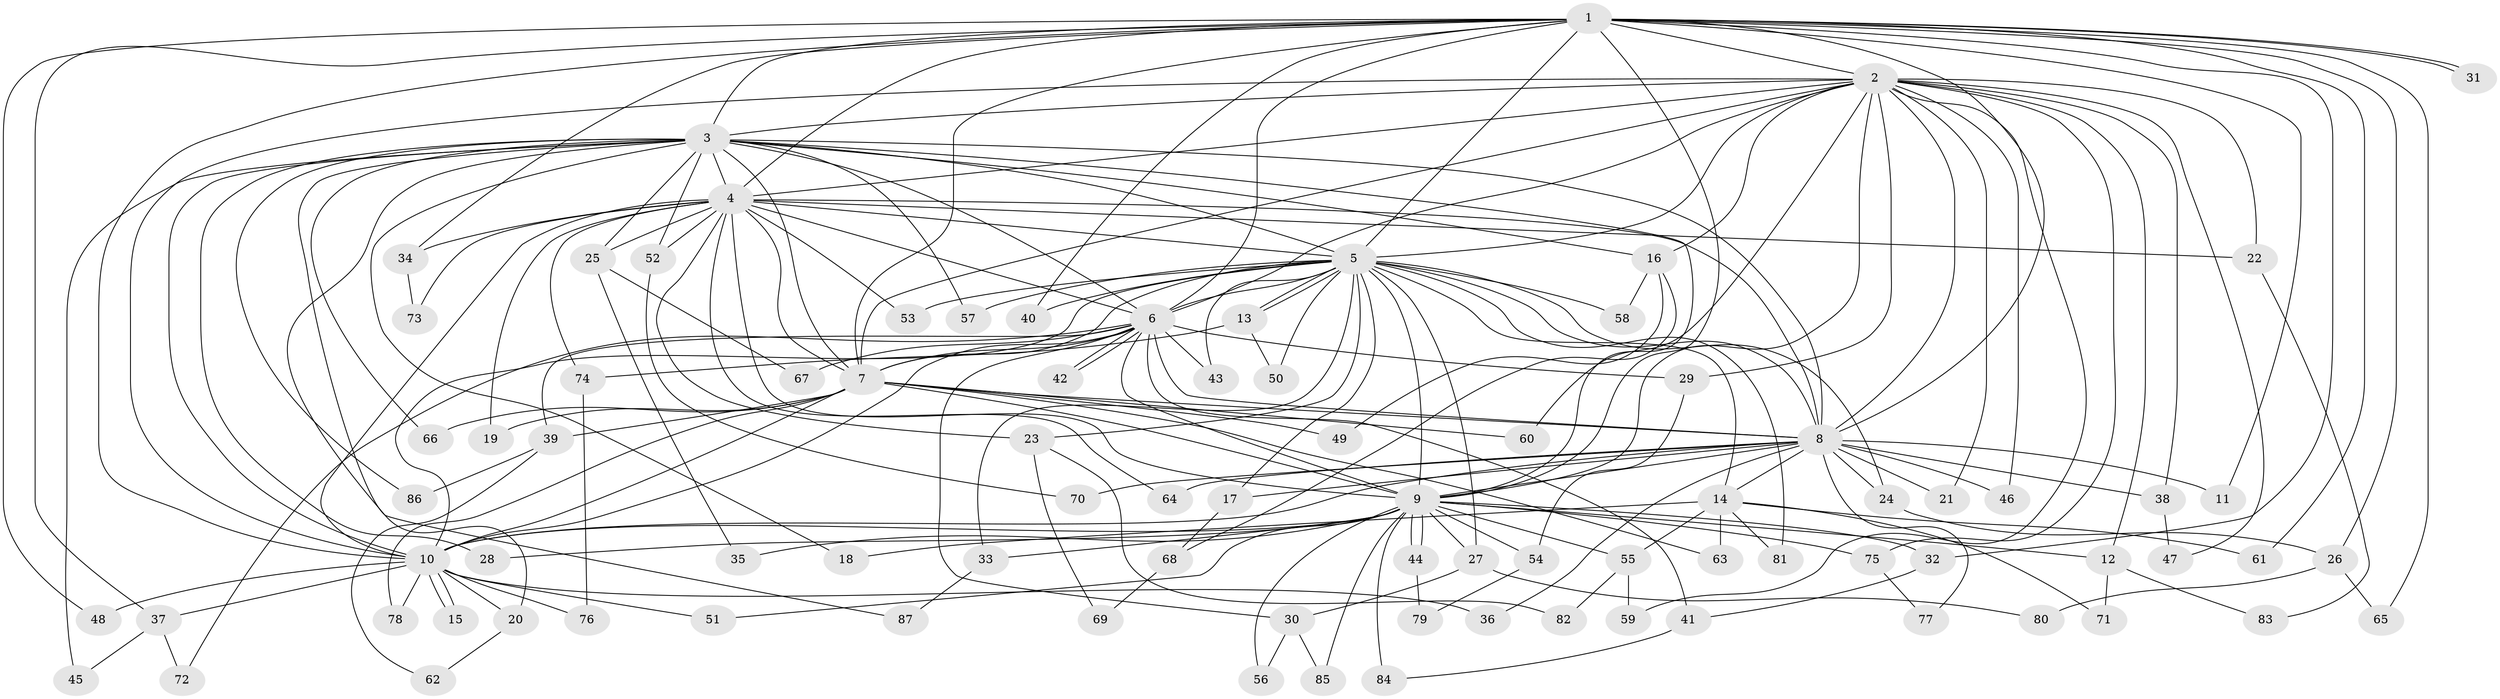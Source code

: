 // coarse degree distribution, {19: 0.014705882352941176, 20: 0.014705882352941176, 21: 0.014705882352941176, 14: 0.014705882352941176, 25: 0.014705882352941176, 17: 0.058823529411764705, 24: 0.014705882352941176, 2: 0.5441176470588235, 4: 0.08823529411764706, 6: 0.029411764705882353, 3: 0.17647058823529413, 1: 0.014705882352941176}
// Generated by graph-tools (version 1.1) at 2025/41/03/06/25 10:41:34]
// undirected, 87 vertices, 199 edges
graph export_dot {
graph [start="1"]
  node [color=gray90,style=filled];
  1;
  2;
  3;
  4;
  5;
  6;
  7;
  8;
  9;
  10;
  11;
  12;
  13;
  14;
  15;
  16;
  17;
  18;
  19;
  20;
  21;
  22;
  23;
  24;
  25;
  26;
  27;
  28;
  29;
  30;
  31;
  32;
  33;
  34;
  35;
  36;
  37;
  38;
  39;
  40;
  41;
  42;
  43;
  44;
  45;
  46;
  47;
  48;
  49;
  50;
  51;
  52;
  53;
  54;
  55;
  56;
  57;
  58;
  59;
  60;
  61;
  62;
  63;
  64;
  65;
  66;
  67;
  68;
  69;
  70;
  71;
  72;
  73;
  74;
  75;
  76;
  77;
  78;
  79;
  80;
  81;
  82;
  83;
  84;
  85;
  86;
  87;
  1 -- 2;
  1 -- 3;
  1 -- 4;
  1 -- 5;
  1 -- 6;
  1 -- 7;
  1 -- 8;
  1 -- 9;
  1 -- 10;
  1 -- 11;
  1 -- 26;
  1 -- 31;
  1 -- 31;
  1 -- 32;
  1 -- 34;
  1 -- 37;
  1 -- 40;
  1 -- 48;
  1 -- 61;
  1 -- 65;
  2 -- 3;
  2 -- 4;
  2 -- 5;
  2 -- 6;
  2 -- 7;
  2 -- 8;
  2 -- 9;
  2 -- 10;
  2 -- 12;
  2 -- 16;
  2 -- 21;
  2 -- 22;
  2 -- 29;
  2 -- 38;
  2 -- 46;
  2 -- 47;
  2 -- 59;
  2 -- 60;
  2 -- 75;
  3 -- 4;
  3 -- 5;
  3 -- 6;
  3 -- 7;
  3 -- 8;
  3 -- 9;
  3 -- 10;
  3 -- 16;
  3 -- 18;
  3 -- 20;
  3 -- 25;
  3 -- 28;
  3 -- 45;
  3 -- 52;
  3 -- 57;
  3 -- 66;
  3 -- 86;
  3 -- 87;
  4 -- 5;
  4 -- 6;
  4 -- 7;
  4 -- 8;
  4 -- 9;
  4 -- 10;
  4 -- 19;
  4 -- 22;
  4 -- 23;
  4 -- 25;
  4 -- 34;
  4 -- 52;
  4 -- 53;
  4 -- 64;
  4 -- 73;
  4 -- 74;
  5 -- 6;
  5 -- 7;
  5 -- 8;
  5 -- 9;
  5 -- 10;
  5 -- 13;
  5 -- 13;
  5 -- 14;
  5 -- 17;
  5 -- 23;
  5 -- 24;
  5 -- 27;
  5 -- 33;
  5 -- 40;
  5 -- 43;
  5 -- 50;
  5 -- 53;
  5 -- 57;
  5 -- 58;
  5 -- 81;
  6 -- 7;
  6 -- 8;
  6 -- 9;
  6 -- 10;
  6 -- 29;
  6 -- 30;
  6 -- 39;
  6 -- 41;
  6 -- 42;
  6 -- 42;
  6 -- 43;
  6 -- 67;
  6 -- 72;
  7 -- 8;
  7 -- 9;
  7 -- 10;
  7 -- 19;
  7 -- 39;
  7 -- 49;
  7 -- 60;
  7 -- 63;
  7 -- 66;
  7 -- 78;
  8 -- 9;
  8 -- 10;
  8 -- 11;
  8 -- 14;
  8 -- 17;
  8 -- 21;
  8 -- 24;
  8 -- 36;
  8 -- 38;
  8 -- 46;
  8 -- 64;
  8 -- 70;
  8 -- 77;
  9 -- 10;
  9 -- 12;
  9 -- 27;
  9 -- 28;
  9 -- 32;
  9 -- 33;
  9 -- 35;
  9 -- 44;
  9 -- 44;
  9 -- 51;
  9 -- 54;
  9 -- 55;
  9 -- 56;
  9 -- 75;
  9 -- 84;
  9 -- 85;
  10 -- 15;
  10 -- 15;
  10 -- 20;
  10 -- 36;
  10 -- 37;
  10 -- 48;
  10 -- 51;
  10 -- 76;
  10 -- 78;
  12 -- 71;
  12 -- 83;
  13 -- 50;
  13 -- 74;
  14 -- 18;
  14 -- 55;
  14 -- 61;
  14 -- 63;
  14 -- 71;
  14 -- 81;
  16 -- 49;
  16 -- 58;
  16 -- 68;
  17 -- 68;
  20 -- 62;
  22 -- 83;
  23 -- 69;
  23 -- 82;
  24 -- 26;
  25 -- 35;
  25 -- 67;
  26 -- 65;
  26 -- 80;
  27 -- 30;
  27 -- 80;
  29 -- 54;
  30 -- 56;
  30 -- 85;
  32 -- 41;
  33 -- 87;
  34 -- 73;
  37 -- 45;
  37 -- 72;
  38 -- 47;
  39 -- 62;
  39 -- 86;
  41 -- 84;
  44 -- 79;
  52 -- 70;
  54 -- 79;
  55 -- 59;
  55 -- 82;
  68 -- 69;
  74 -- 76;
  75 -- 77;
}
